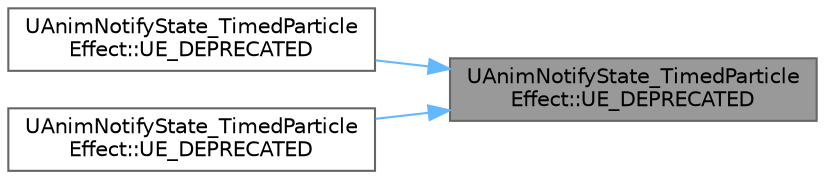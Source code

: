 digraph "UAnimNotifyState_TimedParticleEffect::UE_DEPRECATED"
{
 // INTERACTIVE_SVG=YES
 // LATEX_PDF_SIZE
  bgcolor="transparent";
  edge [fontname=Helvetica,fontsize=10,labelfontname=Helvetica,labelfontsize=10];
  node [fontname=Helvetica,fontsize=10,shape=box,height=0.2,width=0.4];
  rankdir="RL";
  Node1 [id="Node000001",label="UAnimNotifyState_TimedParticle\lEffect::UE_DEPRECATED",height=0.2,width=0.4,color="gray40", fillcolor="grey60", style="filled", fontcolor="black",tooltip=" "];
  Node1 -> Node2 [id="edge1_Node000001_Node000002",dir="back",color="steelblue1",style="solid",tooltip=" "];
  Node2 [id="Node000002",label="UAnimNotifyState_TimedParticle\lEffect::UE_DEPRECATED",height=0.2,width=0.4,color="grey40", fillcolor="white", style="filled",URL="$d5/dec/classUAnimNotifyState__TimedParticleEffect.html#ad99d9fa0267fc794fa3522c58d74fc3c",tooltip=" "];
  Node1 -> Node3 [id="edge2_Node000001_Node000003",dir="back",color="steelblue1",style="solid",tooltip=" "];
  Node3 [id="Node000003",label="UAnimNotifyState_TimedParticle\lEffect::UE_DEPRECATED",height=0.2,width=0.4,color="grey40", fillcolor="white", style="filled",URL="$d5/dec/classUAnimNotifyState__TimedParticleEffect.html#a35d330012df22c7ca005978e3b55b8b0",tooltip=" "];
}

